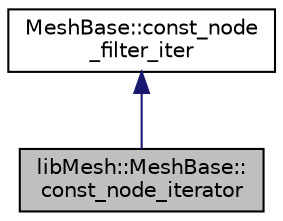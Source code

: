 digraph "libMesh::MeshBase::const_node_iterator"
{
 // INTERACTIVE_SVG=YES
  edge [fontname="Helvetica",fontsize="10",labelfontname="Helvetica",labelfontsize="10"];
  node [fontname="Helvetica",fontsize="10",shape=record];
  Node1 [label="libMesh::MeshBase::\lconst_node_iterator",height=0.2,width=0.4,color="black", fillcolor="grey75", style="filled" fontcolor="black"];
  Node2 -> Node1 [dir="back",color="midnightblue",fontsize="10",style="solid",fontname="Helvetica"];
  Node2 [label="MeshBase::const_node\l_filter_iter",height=0.2,width=0.4,color="black", fillcolor="white", style="filled",URL="$classvariant__filter__iterator.html",tooltip="Original Authors: Corwin Joy * Michael Gradman cjoy@houston.rr.com * Michael.Gradman@caminus.com Caminus, Suite 1150, Two Allen Center, 1200 Smith Street, Houston, TX 77002 This class is an extension of variant_bidirectional_iterator to a filter_iterator similar to boost&#39;s. "];
}
